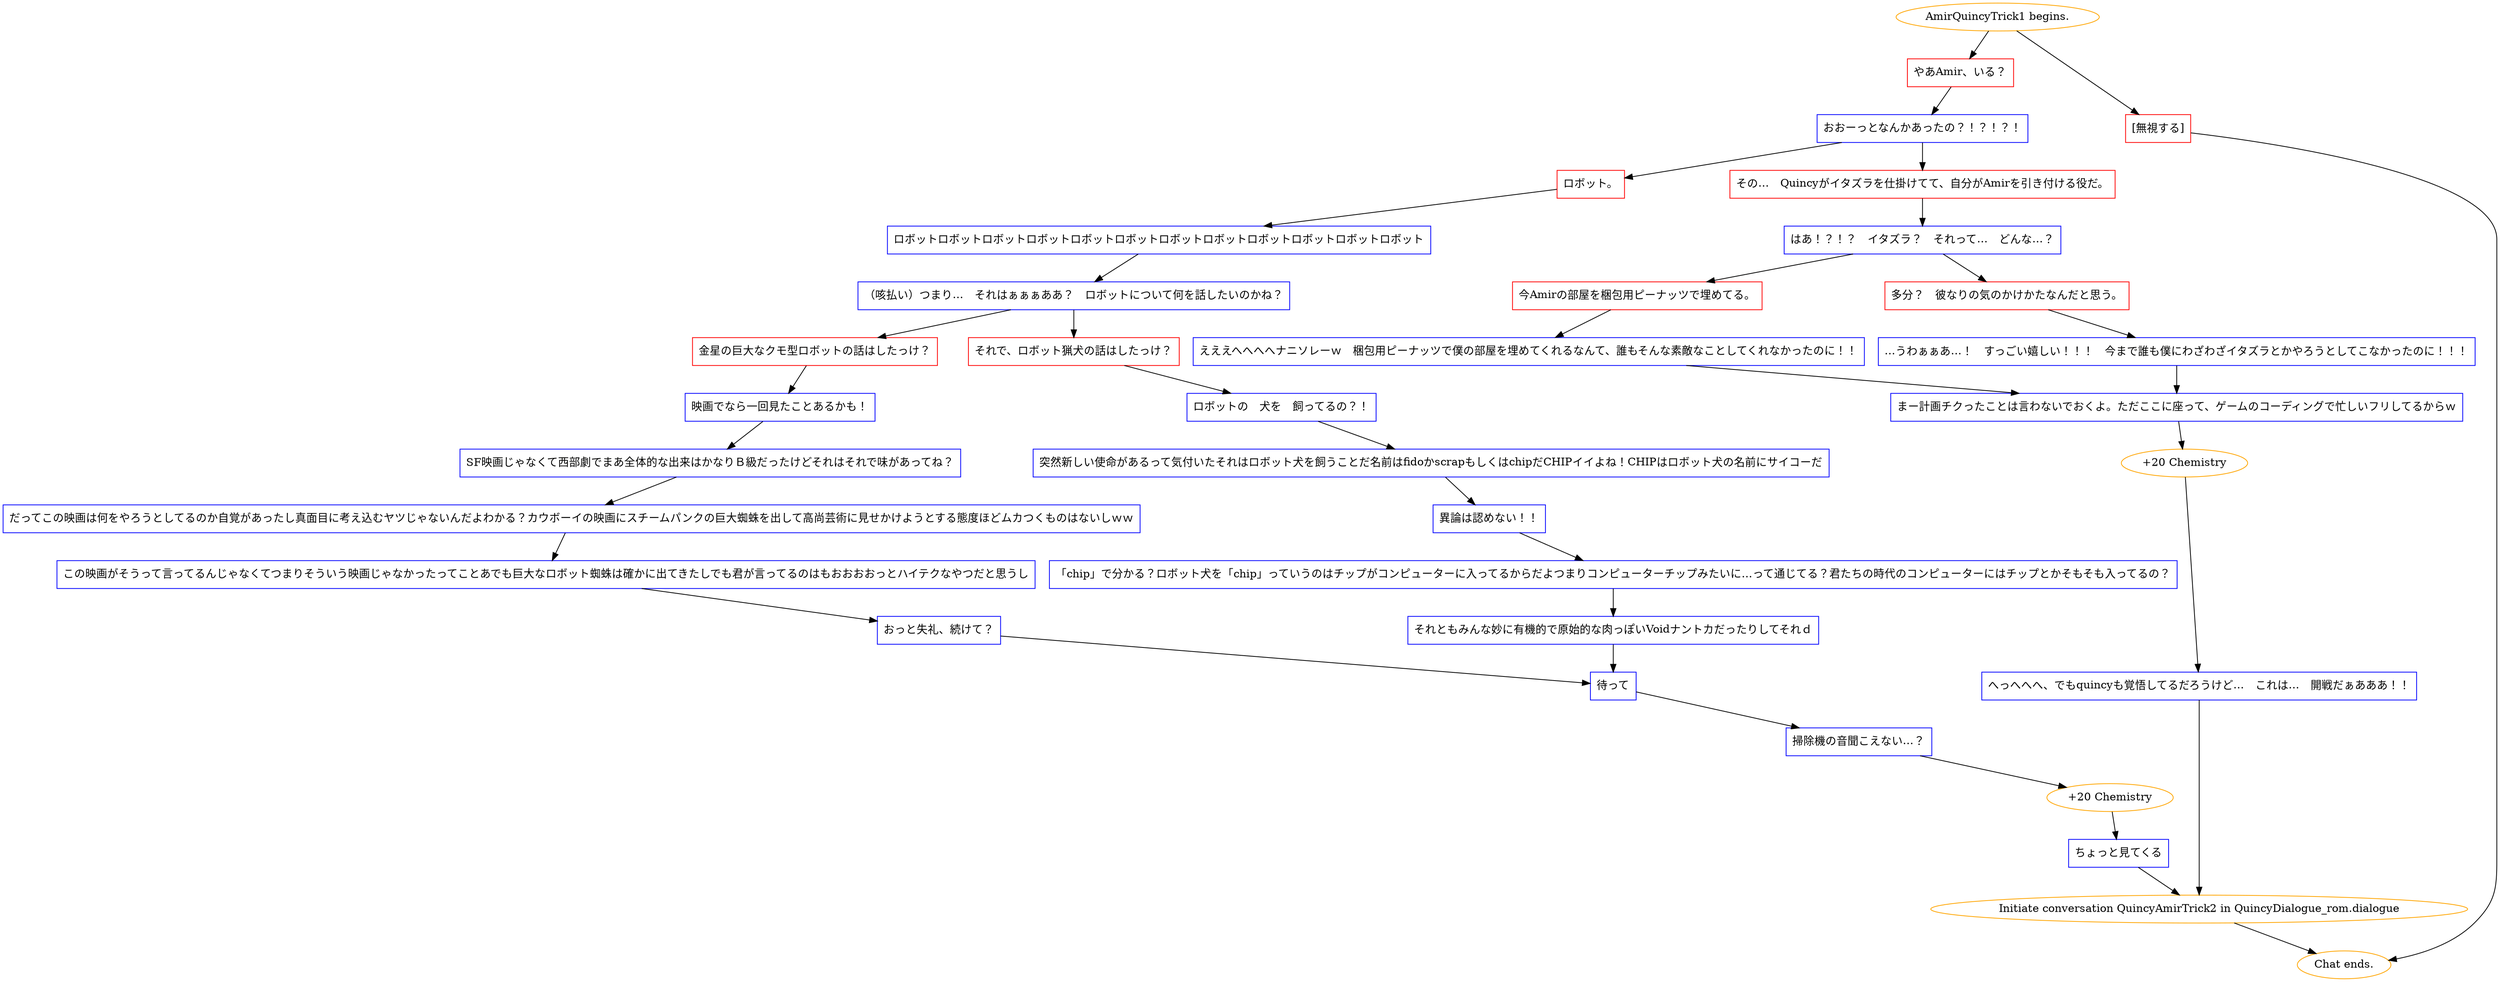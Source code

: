 digraph {
	"AmirQuincyTrick1 begins." [color=orange];
		"AmirQuincyTrick1 begins." -> j1071212976;
		"AmirQuincyTrick1 begins." -> j85835136;
	j1071212976 [label="やあAmir、いる？",shape=box,color=red];
		j1071212976 -> j574328348;
	j85835136 [label="[無視する]",shape=box,color=red];
		j85835136 -> "Chat ends.";
	j574328348 [label="おおーっとなんかあったの？！？！？！",shape=box,color=blue];
		j574328348 -> j3948991661;
		j574328348 -> j601271185;
	"Chat ends." [color=orange];
	j3948991661 [label="ロボット。",shape=box,color=red];
		j3948991661 -> j626410266;
	j601271185 [label="その…　Quincyがイタズラを仕掛けてて、自分がAmirを引き付ける役だ。",shape=box,color=red];
		j601271185 -> j525628504;
	j626410266 [label="ロボットロボットロボットロボットロボットロボットロボットロボットロボットロボットロボットロボット",shape=box,color=blue];
		j626410266 -> j2937180271;
	j525628504 [label="はあ！？！？　イタズラ？　それって…　どんな…？",shape=box,color=blue];
		j525628504 -> j730862078;
		j525628504 -> j927261408;
	j2937180271 [label="（咳払い）つまり…　それはぁぁぁああ？　ロボットについて何を話したいのかね？",shape=box,color=blue];
		j2937180271 -> j3352194643;
		j2937180271 -> j2058464369;
	j730862078 [label="今Amirの部屋を梱包用ピーナッツで埋めてる。",shape=box,color=red];
		j730862078 -> j3900407055;
	j927261408 [label="多分？　彼なりの気のかけかたなんだと思う。",shape=box,color=red];
		j927261408 -> j1335362233;
	j3352194643 [label="金星の巨大なクモ型ロボットの話はしたっけ？",shape=box,color=red];
		j3352194643 -> j1753175601;
	j2058464369 [label="それで、ロボット猟犬の話はしたっけ？",shape=box,color=red];
		j2058464369 -> j1937818978;
	j3900407055 [label="えええへへへへナニソレーｗ　梱包用ピーナッツで僕の部屋を埋めてくれるなんて、誰もそんな素敵なことしてくれなかったのに！！",shape=box,color=blue];
		j3900407055 -> j2444668510;
	j1335362233 [label="…うわぁぁあ…！　すっごい嬉しい！！！　今まで誰も僕にわざわざイタズラとかやろうとしてこなかったのに！！！",shape=box,color=blue];
		j1335362233 -> j2444668510;
	j1753175601 [label="映画でなら一回見たことあるかも！",shape=box,color=blue];
		j1753175601 -> j1013170843;
	j1937818978 [label="ロボットの　犬を　飼ってるの？！",shape=box,color=blue];
		j1937818978 -> j3744489787;
	j2444668510 [label="まー計画チクったことは言わないでおくよ。ただここに座って、ゲームのコーディングで忙しいフリしてるからｗ",shape=box,color=blue];
		j2444668510 -> j3910969443;
	j1013170843 [label="SF映画じゃなくて西部劇でまあ全体的な出来はかなりＢ級だったけどそれはそれで味があってね？",shape=box,color=blue];
		j1013170843 -> j1637628562;
	j3744489787 [label="突然新しい使命があるって気付いたそれはロボット犬を飼うことだ名前はfidoかscrapもしくはchipだCHIPイイよね！CHIPはロボット犬の名前にサイコーだ",shape=box,color=blue];
		j3744489787 -> j176948996;
	j3910969443 [label="+20 Chemistry",color=orange];
		j3910969443 -> j1761810587;
	j1637628562 [label="だってこの映画は何をやろうとしてるのか自覚があったし真面目に考え込むヤツじゃないんだよわかる？カウボーイの映画にスチームパンクの巨大蜘蛛を出して高尚芸術に見せかけようとする態度ほどムカつくものはないしｗｗ",shape=box,color=blue];
		j1637628562 -> j234195642;
	j176948996 [label="異論は認めない！！",shape=box,color=blue];
		j176948996 -> j2417902727;
	j1761810587 [label="へっへへへ、でもquincyも覚悟してるだろうけど…　これは…　開戦だぁあああ！！",shape=box,color=blue];
		j1761810587 -> "Initiate conversation QuincyAmirTrick2 in QuincyDialogue_rom.dialogue";
	j234195642 [label="この映画がそうって言ってるんじゃなくてつまりそういう映画じゃなかったってことあでも巨大なロボット蜘蛛は確かに出てきたしでも君が言ってるのはもおおおおっとハイテクなやつだと思うし",shape=box,color=blue];
		j234195642 -> j1739490066;
	j2417902727 [label="「chip」で分かる？ロボット犬を「chip」っていうのはチップがコンピューターに入ってるからだよつまりコンピューターチップみたいに…って通じてる？君たちの時代のコンピューターにはチップとかそもそも入ってるの？",shape=box,color=blue];
		j2417902727 -> j1458535668;
	"Initiate conversation QuincyAmirTrick2 in QuincyDialogue_rom.dialogue" [label="Initiate conversation QuincyAmirTrick2 in QuincyDialogue_rom.dialogue",color=orange];
		"Initiate conversation QuincyAmirTrick2 in QuincyDialogue_rom.dialogue" -> "Chat ends.";
	j1739490066 [label="おっと失礼、続けて？",shape=box,color=blue];
		j1739490066 -> j796778072;
	j1458535668 [label="それともみんな妙に有機的で原始的な肉っぽいVoidナントカだったりしてそれｄ",shape=box,color=blue];
		j1458535668 -> j796778072;
	j796778072 [label="待って",shape=box,color=blue];
		j796778072 -> j3870846961;
	j3870846961 [label="掃除機の音聞こえない…？",shape=box,color=blue];
		j3870846961 -> j811789526;
	j811789526 [label="+20 Chemistry",color=orange];
		j811789526 -> j2269674498;
	j2269674498 [label="ちょっと見てくる",shape=box,color=blue];
		j2269674498 -> "Initiate conversation QuincyAmirTrick2 in QuincyDialogue_rom.dialogue";
}